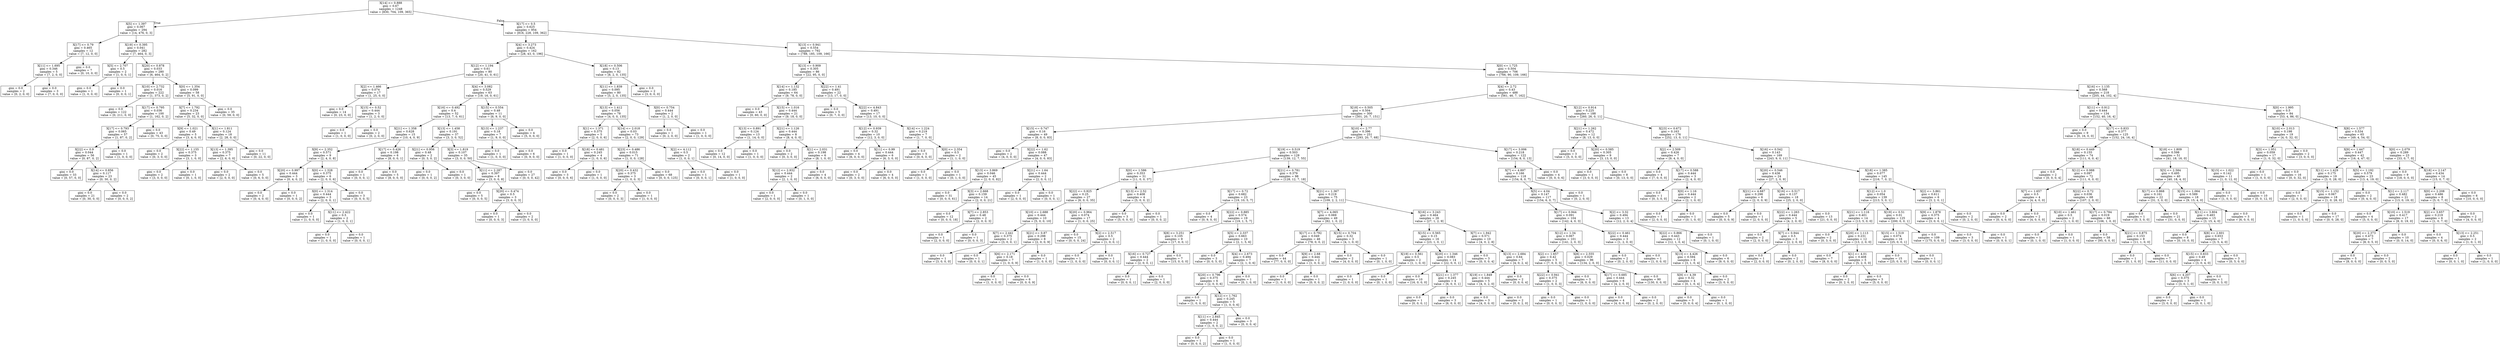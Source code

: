 digraph Tree {
node [shape=box] ;
0 [label="X[14] <= 0.888\ngini = 0.67\nsamples = 1248\nvalue = [830, 704, 109, 365]"] ;
1 [label="X[5] <= 1.397\ngini = 0.067\nsamples = 294\nvalue = [14, 476, 0, 3]"] ;
0 -> 1 [labeldistance=2.5, labelangle=45, headlabel="True"] ;
2 [label="X[17] <= 0.79\ngini = 0.465\nsamples = 12\nvalue = [7, 12, 0, 0]"] ;
1 -> 2 ;
3 [label="X[11] <= 1.695\ngini = 0.346\nsamples = 5\nvalue = [7, 2, 0, 0]"] ;
2 -> 3 ;
4 [label="gini = 0.0\nsamples = 2\nvalue = [0, 2, 0, 0]"] ;
3 -> 4 ;
5 [label="gini = 0.0\nsamples = 3\nvalue = [7, 0, 0, 0]"] ;
3 -> 5 ;
6 [label="gini = 0.0\nsamples = 7\nvalue = [0, 10, 0, 0]"] ;
2 -> 6 ;
7 [label="X[19] <= 0.395\ngini = 0.041\nsamples = 282\nvalue = [7, 464, 0, 3]"] ;
1 -> 7 ;
8 [label="X[5] <= 2.707\ngini = 0.5\nsamples = 2\nvalue = [1, 0, 0, 1]"] ;
7 -> 8 ;
9 [label="gini = 0.0\nsamples = 1\nvalue = [1, 0, 0, 0]"] ;
8 -> 9 ;
10 [label="gini = 0.0\nsamples = 1\nvalue = [0, 0, 0, 1]"] ;
8 -> 10 ;
11 [label="X[20] <= 0.878\ngini = 0.033\nsamples = 280\nvalue = [6, 464, 0, 2]"] ;
7 -> 11 ;
12 [label="X[10] <= 2.732\ngini = 0.016\nsamples = 222\nvalue = [1, 373, 0, 2]"] ;
11 -> 12 ;
13 [label="gini = 0.0\nsamples = 122\nvalue = [0, 211, 0, 0]"] ;
12 -> 13 ;
14 [label="X[17] <= 0.795\ngini = 0.036\nsamples = 100\nvalue = [1, 162, 0, 2]"] ;
12 -> 14 ;
15 [label="X[17] <= 0.793\ngini = 0.065\nsamples = 57\nvalue = [1, 87, 0, 2]"] ;
14 -> 15 ;
16 [label="X[22] <= 0.9\ngini = 0.044\nsamples = 56\nvalue = [0, 87, 0, 2]"] ;
15 -> 16 ;
17 [label="gini = 0.0\nsamples = 33\nvalue = [0, 57, 0, 0]"] ;
16 -> 17 ;
18 [label="X[14] <= 0.856\ngini = 0.117\nsamples = 23\nvalue = [0, 30, 0, 2]"] ;
16 -> 18 ;
19 [label="gini = 0.0\nsamples = 21\nvalue = [0, 30, 0, 0]"] ;
18 -> 19 ;
20 [label="gini = 0.0\nsamples = 2\nvalue = [0, 0, 0, 2]"] ;
18 -> 20 ;
21 [label="gini = 0.0\nsamples = 1\nvalue = [1, 0, 0, 0]"] ;
15 -> 21 ;
22 [label="gini = 0.0\nsamples = 43\nvalue = [0, 75, 0, 0]"] ;
14 -> 22 ;
23 [label="X[0] <= 1.354\ngini = 0.099\nsamples = 58\nvalue = [5, 91, 0, 0]"] ;
11 -> 23 ;
24 [label="X[7] <= 1.792\ngini = 0.234\nsamples = 23\nvalue = [5, 32, 0, 0]"] ;
23 -> 24 ;
25 [label="X[9] <= 1.021\ngini = 0.49\nsamples = 5\nvalue = [3, 4, 0, 0]"] ;
24 -> 25 ;
26 [label="gini = 0.0\nsamples = 2\nvalue = [0, 3, 0, 0]"] ;
25 -> 26 ;
27 [label="X[22] <= 1.155\ngini = 0.375\nsamples = 3\nvalue = [3, 1, 0, 0]"] ;
25 -> 27 ;
28 [label="gini = 0.0\nsamples = 2\nvalue = [3, 0, 0, 0]"] ;
27 -> 28 ;
29 [label="gini = 0.0\nsamples = 1\nvalue = [0, 1, 0, 0]"] ;
27 -> 29 ;
30 [label="X[1] <= 1.811\ngini = 0.124\nsamples = 18\nvalue = [2, 28, 0, 0]"] ;
24 -> 30 ;
31 [label="X[13] <= 1.395\ngini = 0.375\nsamples = 7\nvalue = [2, 6, 0, 0]"] ;
30 -> 31 ;
32 [label="gini = 0.0\nsamples = 2\nvalue = [2, 0, 0, 0]"] ;
31 -> 32 ;
33 [label="gini = 0.0\nsamples = 5\nvalue = [0, 6, 0, 0]"] ;
31 -> 33 ;
34 [label="gini = 0.0\nsamples = 11\nvalue = [0, 22, 0, 0]"] ;
30 -> 34 ;
35 [label="gini = 0.0\nsamples = 35\nvalue = [0, 59, 0, 0]"] ;
23 -> 35 ;
36 [label="X[17] <= 0.5\ngini = 0.625\nsamples = 954\nvalue = [816, 228, 109, 362]"] ;
0 -> 36 [labeldistance=2.5, labelangle=-45, headlabel="False"] ;
37 [label="X[4] <= 3.273\ngini = 0.424\nsamples = 162\nvalue = [28, 43, 0, 196]"] ;
36 -> 37 ;
38 [label="X[12] <= 1.194\ngini = 0.61\nsamples = 80\nvalue = [20, 41, 0, 61]"] ;
37 -> 38 ;
39 [label="X[2] <= 1.466\ngini = 0.074\nsamples = 17\nvalue = [1, 25, 0, 0]"] ;
38 -> 39 ;
40 [label="gini = 0.0\nsamples = 14\nvalue = [0, 23, 0, 0]"] ;
39 -> 40 ;
41 [label="X[15] <= 0.52\ngini = 0.444\nsamples = 3\nvalue = [1, 2, 0, 0]"] ;
39 -> 41 ;
42 [label="gini = 0.0\nsamples = 1\nvalue = [1, 0, 0, 0]"] ;
41 -> 42 ;
43 [label="gini = 0.0\nsamples = 2\nvalue = [0, 2, 0, 0]"] ;
41 -> 43 ;
44 [label="X[4] <= 3.082\ngini = 0.529\nsamples = 63\nvalue = [19, 16, 0, 61]"] ;
38 -> 44 ;
45 [label="X[16] <= 0.492\ngini = 0.4\nsamples = 52\nvalue = [13, 7, 0, 61]"] ;
44 -> 45 ;
46 [label="X[21] <= 1.358\ngini = 0.628\nsamples = 15\nvalue = [10, 4, 0, 9]"] ;
45 -> 46 ;
47 [label="X[9] <= 2.352\ngini = 0.571\nsamples = 9\nvalue = [2, 4, 0, 8]"] ;
46 -> 47 ;
48 [label="X[20] <= 0.997\ngini = 0.444\nsamples = 3\nvalue = [0, 4, 0, 2]"] ;
47 -> 48 ;
49 [label="gini = 0.0\nsamples = 2\nvalue = [0, 4, 0, 0]"] ;
48 -> 49 ;
50 [label="gini = 0.0\nsamples = 1\nvalue = [0, 0, 0, 2]"] ;
48 -> 50 ;
51 [label="X[0] <= 1.328\ngini = 0.375\nsamples = 6\nvalue = [2, 0, 0, 6]"] ;
47 -> 51 ;
52 [label="X[0] <= 1.314\ngini = 0.444\nsamples = 3\nvalue = [2, 0, 0, 1]"] ;
51 -> 52 ;
53 [label="gini = 0.0\nsamples = 1\nvalue = [1, 0, 0, 0]"] ;
52 -> 53 ;
54 [label="X[11] <= 2.422\ngini = 0.5\nsamples = 2\nvalue = [1, 0, 0, 1]"] ;
52 -> 54 ;
55 [label="gini = 0.0\nsamples = 1\nvalue = [1, 0, 0, 0]"] ;
54 -> 55 ;
56 [label="gini = 0.0\nsamples = 1\nvalue = [0, 0, 0, 1]"] ;
54 -> 56 ;
57 [label="gini = 0.0\nsamples = 3\nvalue = [0, 0, 0, 5]"] ;
51 -> 57 ;
58 [label="X[17] <= 0.426\ngini = 0.198\nsamples = 6\nvalue = [8, 0, 0, 1]"] ;
46 -> 58 ;
59 [label="gini = 0.0\nsamples = 1\nvalue = [0, 0, 0, 1]"] ;
58 -> 59 ;
60 [label="gini = 0.0\nsamples = 5\nvalue = [8, 0, 0, 0]"] ;
58 -> 60 ;
61 [label="X[13] <= 1.458\ngini = 0.191\nsamples = 37\nvalue = [3, 3, 0, 52]"] ;
45 -> 61 ;
62 [label="X[21] <= 0.956\ngini = 0.48\nsamples = 2\nvalue = [0, 3, 0, 2]"] ;
61 -> 62 ;
63 [label="gini = 0.0\nsamples = 1\nvalue = [0, 0, 0, 2]"] ;
62 -> 63 ;
64 [label="gini = 0.0\nsamples = 1\nvalue = [0, 3, 0, 0]"] ;
62 -> 64 ;
65 [label="X[3] <= 1.819\ngini = 0.107\nsamples = 35\nvalue = [3, 0, 0, 50]"] ;
61 -> 65 ;
66 [label="X[11] <= 2.287\ngini = 0.397\nsamples = 8\nvalue = [3, 0, 0, 8]"] ;
65 -> 66 ;
67 [label="gini = 0.0\nsamples = 5\nvalue = [0, 0, 0, 5]"] ;
66 -> 67 ;
68 [label="X[20] <= 0.474\ngini = 0.5\nsamples = 3\nvalue = [3, 0, 0, 3]"] ;
66 -> 68 ;
69 [label="gini = 0.0\nsamples = 1\nvalue = [0, 0, 0, 3]"] ;
68 -> 69 ;
70 [label="gini = 0.0\nsamples = 2\nvalue = [3, 0, 0, 0]"] ;
68 -> 70 ;
71 [label="gini = 0.0\nsamples = 27\nvalue = [0, 0, 0, 42]"] ;
65 -> 71 ;
72 [label="X[15] <= 0.554\ngini = 0.48\nsamples = 11\nvalue = [6, 9, 0, 0]"] ;
44 -> 72 ;
73 [label="X[13] <= 1.237\ngini = 0.18\nsamples = 7\nvalue = [1, 9, 0, 0]"] ;
72 -> 73 ;
74 [label="gini = 0.0\nsamples = 1\nvalue = [1, 0, 0, 0]"] ;
73 -> 74 ;
75 [label="gini = 0.0\nsamples = 6\nvalue = [0, 9, 0, 0]"] ;
73 -> 75 ;
76 [label="gini = 0.0\nsamples = 4\nvalue = [5, 0, 0, 0]"] ;
72 -> 76 ;
77 [label="X[18] <= 0.506\ngini = 0.13\nsamples = 82\nvalue = [8, 2, 0, 135]"] ;
37 -> 77 ;
78 [label="X[11] <= 1.839\ngini = 0.095\nsamples = 80\nvalue = [5, 2, 0, 135]"] ;
77 -> 78 ;
79 [label="X[13] <= 1.412\ngini = 0.056\nsamples = 78\nvalue = [4, 0, 0, 135]"] ;
78 -> 79 ;
80 [label="X[1] <= 1.371\ngini = 0.375\nsamples = 5\nvalue = [2, 0, 0, 6]"] ;
79 -> 80 ;
81 [label="gini = 0.0\nsamples = 1\nvalue = [1, 0, 0, 0]"] ;
80 -> 81 ;
82 [label="X[18] <= 0.481\ngini = 0.245\nsamples = 4\nvalue = [1, 0, 0, 6]"] ;
80 -> 82 ;
83 [label="gini = 0.0\nsamples = 3\nvalue = [0, 0, 0, 6]"] ;
82 -> 83 ;
84 [label="gini = 0.0\nsamples = 1\nvalue = [1, 0, 0, 0]"] ;
82 -> 84 ;
85 [label="X[14] <= 2.018\ngini = 0.03\nsamples = 73\nvalue = [2, 0, 0, 129]"] ;
79 -> 85 ;
86 [label="X[23] <= 0.486\ngini = 0.015\nsamples = 71\nvalue = [1, 0, 0, 128]"] ;
85 -> 86 ;
87 [label="X[20] <= 0.432\ngini = 0.375\nsamples = 3\nvalue = [1, 0, 0, 3]"] ;
86 -> 87 ;
88 [label="gini = 0.0\nsamples = 2\nvalue = [0, 0, 0, 3]"] ;
87 -> 88 ;
89 [label="gini = 0.0\nsamples = 1\nvalue = [1, 0, 0, 0]"] ;
87 -> 89 ;
90 [label="gini = 0.0\nsamples = 68\nvalue = [0, 0, 0, 125]"] ;
86 -> 90 ;
91 [label="X[2] <= 4.112\ngini = 0.5\nsamples = 2\nvalue = [1, 0, 0, 1]"] ;
85 -> 91 ;
92 [label="gini = 0.0\nsamples = 1\nvalue = [0, 0, 0, 1]"] ;
91 -> 92 ;
93 [label="gini = 0.0\nsamples = 1\nvalue = [1, 0, 0, 0]"] ;
91 -> 93 ;
94 [label="X[0] <= 0.754\ngini = 0.444\nsamples = 2\nvalue = [1, 2, 0, 0]"] ;
78 -> 94 ;
95 [label="gini = 0.0\nsamples = 1\nvalue = [0, 2, 0, 0]"] ;
94 -> 95 ;
96 [label="gini = 0.0\nsamples = 1\nvalue = [1, 0, 0, 0]"] ;
94 -> 96 ;
97 [label="gini = 0.0\nsamples = 2\nvalue = [3, 0, 0, 0]"] ;
77 -> 97 ;
98 [label="X[13] <= 0.941\ngini = 0.554\nsamples = 792\nvalue = [788, 185, 109, 166]"] ;
36 -> 98 ;
99 [label="X[13] <= 0.909\ngini = 0.305\nsamples = 86\nvalue = [22, 95, 0, 0]"] ;
98 -> 99 ;
100 [label="X[14] <= 1.132\ngini = 0.185\nsamples = 64\nvalue = [9, 78, 0, 0]"] ;
99 -> 100 ;
101 [label="gini = 0.0\nsamples = 43\nvalue = [0, 60, 0, 0]"] ;
100 -> 101 ;
102 [label="X[15] <= 1.016\ngini = 0.444\nsamples = 21\nvalue = [9, 18, 0, 0]"] ;
100 -> 102 ;
103 [label="X[13] <= 0.891\ngini = 0.124\nsamples = 13\nvalue = [1, 14, 0, 0]"] ;
102 -> 103 ;
104 [label="gini = 0.0\nsamples = 12\nvalue = [0, 14, 0, 0]"] ;
103 -> 104 ;
105 [label="gini = 0.0\nsamples = 1\nvalue = [1, 0, 0, 0]"] ;
103 -> 105 ;
106 [label="X[21] <= 1.126\ngini = 0.444\nsamples = 8\nvalue = [8, 4, 0, 0]"] ;
102 -> 106 ;
107 [label="gini = 0.0\nsamples = 2\nvalue = [0, 3, 0, 0]"] ;
106 -> 107 ;
108 [label="X[1] <= 2.031\ngini = 0.198\nsamples = 6\nvalue = [8, 1, 0, 0]"] ;
106 -> 108 ;
109 [label="X[12] <= 2.932\ngini = 0.444\nsamples = 2\nvalue = [2, 1, 0, 0]"] ;
108 -> 109 ;
110 [label="gini = 0.0\nsamples = 1\nvalue = [2, 0, 0, 0]"] ;
109 -> 110 ;
111 [label="gini = 0.0\nsamples = 1\nvalue = [0, 1, 0, 0]"] ;
109 -> 111 ;
112 [label="gini = 0.0\nsamples = 4\nvalue = [6, 0, 0, 0]"] ;
108 -> 112 ;
113 [label="X[22] <= 1.41\ngini = 0.491\nsamples = 22\nvalue = [13, 17, 0, 0]"] ;
99 -> 113 ;
114 [label="gini = 0.0\nsamples = 5\nvalue = [0, 7, 0, 0]"] ;
113 -> 114 ;
115 [label="X[22] <= 4.843\ngini = 0.491\nsamples = 17\nvalue = [13, 10, 0, 0]"] ;
113 -> 115 ;
116 [label="X[12] <= 0.939\ngini = 0.32\nsamples = 10\nvalue = [12, 3, 0, 0]"] ;
115 -> 116 ;
117 [label="gini = 0.0\nsamples = 4\nvalue = [6, 0, 0, 0]"] ;
116 -> 117 ;
118 [label="X[11] <= 0.99\ngini = 0.444\nsamples = 6\nvalue = [6, 3, 0, 0]"] ;
116 -> 118 ;
119 [label="gini = 0.0\nsamples = 2\nvalue = [0, 3, 0, 0]"] ;
118 -> 119 ;
120 [label="gini = 0.0\nsamples = 4\nvalue = [6, 0, 0, 0]"] ;
118 -> 120 ;
121 [label="X[14] <= 1.224\ngini = 0.219\nsamples = 7\nvalue = [1, 7, 0, 0]"] ;
115 -> 121 ;
122 [label="gini = 0.0\nsamples = 5\nvalue = [0, 6, 0, 0]"] ;
121 -> 122 ;
123 [label="X[0] <= 2.354\ngini = 0.5\nsamples = 2\nvalue = [1, 1, 0, 0]"] ;
121 -> 123 ;
124 [label="gini = 0.0\nsamples = 1\nvalue = [1, 0, 0, 0]"] ;
123 -> 124 ;
125 [label="gini = 0.0\nsamples = 1\nvalue = [0, 1, 0, 0]"] ;
123 -> 125 ;
126 [label="X[0] <= 1.725\ngini = 0.504\nsamples = 706\nvalue = [766, 90, 109, 166]"] ;
98 -> 126 ;
127 [label="X[4] <= 2.72\ngini = 0.43\nsamples = 488\nvalue = [561, 46, 7, 162]"] ;
126 -> 127 ;
128 [label="X[18] <= 0.505\ngini = 0.504\nsamples = 300\nvalue = [301, 20, 7, 151]"] ;
127 -> 128 ;
129 [label="X[15] <= 0.747\ngini = 0.16\nsamples = 49\nvalue = [8, 0, 0, 83]"] ;
128 -> 129 ;
130 [label="gini = 0.0\nsamples = 2\nvalue = [4, 0, 0, 0]"] ;
129 -> 130 ;
131 [label="X[22] <= 1.62\ngini = 0.088\nsamples = 47\nvalue = [4, 0, 0, 83]"] ;
129 -> 131 ;
132 [label="X[13] <= 3.869\ngini = 0.046\nsamples = 45\nvalue = [2, 0, 0, 82]"] ;
131 -> 132 ;
133 [label="gini = 0.0\nsamples = 31\nvalue = [0, 0, 0, 61]"] ;
132 -> 133 ;
134 [label="X[3] <= 2.668\ngini = 0.159\nsamples = 14\nvalue = [2, 0, 0, 21]"] ;
132 -> 134 ;
135 [label="gini = 0.0\nsamples = 12\nvalue = [0, 0, 0, 18]"] ;
134 -> 135 ;
136 [label="X[7] <= 2.853\ngini = 0.48\nsamples = 2\nvalue = [2, 0, 0, 3]"] ;
134 -> 136 ;
137 [label="gini = 0.0\nsamples = 1\nvalue = [2, 0, 0, 0]"] ;
136 -> 137 ;
138 [label="gini = 0.0\nsamples = 1\nvalue = [0, 0, 0, 3]"] ;
136 -> 138 ;
139 [label="X[21] <= 1.64\ngini = 0.444\nsamples = 2\nvalue = [2, 0, 0, 1]"] ;
131 -> 139 ;
140 [label="gini = 0.0\nsamples = 1\nvalue = [2, 0, 0, 0]"] ;
139 -> 140 ;
141 [label="gini = 0.0\nsamples = 1\nvalue = [0, 0, 0, 1]"] ;
139 -> 141 ;
142 [label="X[10] <= 2.77\ngini = 0.396\nsamples = 251\nvalue = [293, 20, 7, 68]"] ;
128 -> 142 ;
143 [label="X[19] <= 0.519\ngini = 0.503\nsamples = 129\nvalue = [139, 12, 7, 55]"] ;
142 -> 143 ;
144 [label="X[0] <= 1.586\ngini = 0.353\nsamples = 31\nvalue = [11, 0, 0, 37]"] ;
143 -> 144 ;
145 [label="X[22] <= 0.925\ngini = 0.25\nsamples = 27\nvalue = [6, 0, 0, 35]"] ;
144 -> 145 ;
146 [label="X[10] <= 2.688\ngini = 0.444\nsamples = 10\nvalue = [5, 0, 0, 10]"] ;
145 -> 146 ;
147 [label="X[7] <= 2.441\ngini = 0.375\nsamples = 2\nvalue = [3, 0, 0, 1]"] ;
146 -> 147 ;
148 [label="gini = 0.0\nsamples = 1\nvalue = [3, 0, 0, 0]"] ;
147 -> 148 ;
149 [label="gini = 0.0\nsamples = 1\nvalue = [0, 0, 0, 1]"] ;
147 -> 149 ;
150 [label="X[21] <= 0.87\ngini = 0.298\nsamples = 8\nvalue = [2, 0, 0, 9]"] ;
146 -> 150 ;
151 [label="X[6] <= 2.171\ngini = 0.18\nsamples = 7\nvalue = [1, 0, 0, 9]"] ;
150 -> 151 ;
152 [label="gini = 0.0\nsamples = 1\nvalue = [1, 0, 0, 0]"] ;
151 -> 152 ;
153 [label="gini = 0.0\nsamples = 6\nvalue = [0, 0, 0, 9]"] ;
151 -> 153 ;
154 [label="gini = 0.0\nsamples = 1\nvalue = [1, 0, 0, 0]"] ;
150 -> 154 ;
155 [label="X[20] <= 0.964\ngini = 0.074\nsamples = 17\nvalue = [1, 0, 0, 25]"] ;
145 -> 155 ;
156 [label="gini = 0.0\nsamples = 15\nvalue = [0, 0, 0, 24]"] ;
155 -> 156 ;
157 [label="X[2] <= 2.517\ngini = 0.5\nsamples = 2\nvalue = [1, 0, 0, 1]"] ;
155 -> 157 ;
158 [label="gini = 0.0\nsamples = 1\nvalue = [1, 0, 0, 0]"] ;
157 -> 158 ;
159 [label="gini = 0.0\nsamples = 1\nvalue = [0, 0, 0, 1]"] ;
157 -> 159 ;
160 [label="X[13] <= 2.52\ngini = 0.408\nsamples = 4\nvalue = [5, 0, 0, 2]"] ;
144 -> 160 ;
161 [label="gini = 0.0\nsamples = 3\nvalue = [5, 0, 0, 0]"] ;
160 -> 161 ;
162 [label="gini = 0.0\nsamples = 1\nvalue = [0, 0, 0, 2]"] ;
160 -> 162 ;
163 [label="X[21] <= 0.781\ngini = 0.379\nsamples = 98\nvalue = [128, 12, 7, 18]"] ;
143 -> 163 ;
164 [label="X[17] <= 0.72\ngini = 0.682\nsamples = 23\nvalue = [19, 10, 5, 7]"] ;
163 -> 164 ;
165 [label="gini = 0.0\nsamples = 4\nvalue = [0, 9, 0, 0]"] ;
164 -> 165 ;
166 [label="X[22] <= 0.885\ngini = 0.574\nsamples = 19\nvalue = [19, 1, 5, 7]"] ;
164 -> 166 ;
167 [label="X[8] <= 3.251\ngini = 0.105\nsamples = 9\nvalue = [17, 0, 0, 1]"] ;
166 -> 167 ;
168 [label="X[16] <= 0.727\ngini = 0.444\nsamples = 2\nvalue = [2, 0, 0, 1]"] ;
167 -> 168 ;
169 [label="gini = 0.0\nsamples = 1\nvalue = [0, 0, 0, 1]"] ;
168 -> 169 ;
170 [label="gini = 0.0\nsamples = 1\nvalue = [2, 0, 0, 0]"] ;
168 -> 170 ;
171 [label="gini = 0.0\nsamples = 7\nvalue = [15, 0, 0, 0]"] ;
167 -> 171 ;
172 [label="X[5] <= 2.337\ngini = 0.663\nsamples = 10\nvalue = [2, 1, 5, 6]"] ;
166 -> 172 ;
173 [label="gini = 0.0\nsamples = 3\nvalue = [0, 0, 5, 0]"] ;
172 -> 173 ;
174 [label="X[4] <= 2.673\ngini = 0.494\nsamples = 7\nvalue = [2, 1, 0, 6]"] ;
172 -> 174 ;
175 [label="X[20] <= 0.796\ngini = 0.375\nsamples = 6\nvalue = [2, 0, 0, 6]"] ;
174 -> 175 ;
176 [label="gini = 0.0\nsamples = 1\nvalue = [1, 0, 0, 0]"] ;
175 -> 176 ;
177 [label="X[12] <= 1.762\ngini = 0.245\nsamples = 5\nvalue = [1, 0, 0, 6]"] ;
175 -> 177 ;
178 [label="X[11] <= 2.845\ngini = 0.444\nsamples = 2\nvalue = [1, 0, 0, 2]"] ;
177 -> 178 ;
179 [label="gini = 0.0\nsamples = 1\nvalue = [0, 0, 0, 2]"] ;
178 -> 179 ;
180 [label="gini = 0.0\nsamples = 1\nvalue = [1, 0, 0, 0]"] ;
178 -> 180 ;
181 [label="gini = 0.0\nsamples = 3\nvalue = [0, 0, 0, 4]"] ;
177 -> 181 ;
182 [label="gini = 0.0\nsamples = 1\nvalue = [0, 1, 0, 0]"] ;
174 -> 182 ;
183 [label="X[21] <= 1.367\ngini = 0.219\nsamples = 75\nvalue = [109, 2, 2, 11]"] ;
163 -> 183 ;
184 [label="X[7] <= 4.065\ngini = 0.069\nsamples = 49\nvalue = [82, 1, 0, 2]"] ;
183 -> 184 ;
185 [label="X[17] <= 0.792\ngini = 0.049\nsamples = 46\nvalue = [78, 0, 0, 2]"] ;
184 -> 185 ;
186 [label="gini = 0.0\nsamples = 44\nvalue = [77, 0, 0, 0]"] ;
185 -> 186 ;
187 [label="X[9] <= 2.68\ngini = 0.444\nsamples = 2\nvalue = [1, 0, 0, 2]"] ;
185 -> 187 ;
188 [label="gini = 0.0\nsamples = 1\nvalue = [1, 0, 0, 0]"] ;
187 -> 188 ;
189 [label="gini = 0.0\nsamples = 1\nvalue = [0, 0, 0, 2]"] ;
187 -> 189 ;
190 [label="X[15] <= 0.704\ngini = 0.32\nsamples = 3\nvalue = [4, 1, 0, 0]"] ;
184 -> 190 ;
191 [label="gini = 0.0\nsamples = 2\nvalue = [4, 0, 0, 0]"] ;
190 -> 191 ;
192 [label="gini = 0.0\nsamples = 1\nvalue = [0, 1, 0, 0]"] ;
190 -> 192 ;
193 [label="X[16] <= 3.243\ngini = 0.464\nsamples = 26\nvalue = [27, 1, 2, 9]"] ;
183 -> 193 ;
194 [label="X[15] <= 0.565\ngini = 0.15\nsamples = 16\nvalue = [23, 1, 0, 1]"] ;
193 -> 194 ;
195 [label="X[19] <= 0.561\ngini = 0.5\nsamples = 2\nvalue = [1, 1, 0, 0]"] ;
194 -> 195 ;
196 [label="gini = 0.0\nsamples = 1\nvalue = [1, 0, 0, 0]"] ;
195 -> 196 ;
197 [label="gini = 0.0\nsamples = 1\nvalue = [0, 1, 0, 0]"] ;
195 -> 197 ;
198 [label="X[20] <= 1.346\ngini = 0.083\nsamples = 14\nvalue = [22, 0, 0, 1]"] ;
194 -> 198 ;
199 [label="gini = 0.0\nsamples = 10\nvalue = [16, 0, 0, 0]"] ;
198 -> 199 ;
200 [label="X[21] <= 1.377\ngini = 0.245\nsamples = 4\nvalue = [6, 0, 0, 1]"] ;
198 -> 200 ;
201 [label="gini = 0.0\nsamples = 1\nvalue = [0, 0, 0, 1]"] ;
200 -> 201 ;
202 [label="gini = 0.0\nsamples = 3\nvalue = [6, 0, 0, 0]"] ;
200 -> 202 ;
203 [label="X[7] <= 1.942\ngini = 0.571\nsamples = 10\nvalue = [4, 0, 2, 8]"] ;
193 -> 203 ;
204 [label="gini = 0.0\nsamples = 3\nvalue = [0, 0, 0, 4]"] ;
203 -> 204 ;
205 [label="X[13] <= 2.684\ngini = 0.64\nsamples = 7\nvalue = [4, 0, 2, 4]"] ;
203 -> 205 ;
206 [label="X[19] <= 1.849\ngini = 0.444\nsamples = 5\nvalue = [4, 0, 2, 0]"] ;
205 -> 206 ;
207 [label="gini = 0.0\nsamples = 3\nvalue = [4, 0, 0, 0]"] ;
206 -> 207 ;
208 [label="gini = 0.0\nsamples = 2\nvalue = [0, 0, 2, 0]"] ;
206 -> 208 ;
209 [label="gini = 0.0\nsamples = 2\nvalue = [0, 0, 0, 4]"] ;
205 -> 209 ;
210 [label="X[17] <= 3.006\ngini = 0.218\nsamples = 122\nvalue = [154, 8, 0, 13]"] ;
142 -> 210 ;
211 [label="X[7] <= 4.897\ngini = 0.166\nsamples = 118\nvalue = [154, 8, 0, 7]"] ;
210 -> 211 ;
212 [label="X[5] <= 4.04\ngini = 0.147\nsamples = 117\nvalue = [154, 6, 0, 7]"] ;
211 -> 212 ;
213 [label="X[17] <= 0.944\ngini = 0.091\nsamples = 104\nvalue = [142, 4, 0, 3]"] ;
212 -> 213 ;
214 [label="X[12] <= 1.34\ngini = 0.067\nsamples = 101\nvalue = [141, 2, 0, 3]"] ;
213 -> 214 ;
215 [label="X[2] <= 1.657\ngini = 0.42\nsamples = 5\nvalue = [7, 0, 0, 3]"] ;
214 -> 215 ;
216 [label="X[22] <= 0.941\ngini = 0.375\nsamples = 2\nvalue = [1, 0, 0, 3]"] ;
215 -> 216 ;
217 [label="gini = 0.0\nsamples = 1\nvalue = [0, 0, 0, 3]"] ;
216 -> 217 ;
218 [label="gini = 0.0\nsamples = 1\nvalue = [1, 0, 0, 0]"] ;
216 -> 218 ;
219 [label="gini = 0.0\nsamples = 3\nvalue = [6, 0, 0, 0]"] ;
215 -> 219 ;
220 [label="X[8] <= 2.555\ngini = 0.029\nsamples = 96\nvalue = [134, 2, 0, 0]"] ;
214 -> 220 ;
221 [label="X[17] <= 0.685\ngini = 0.444\nsamples = 6\nvalue = [4, 2, 0, 0]"] ;
220 -> 221 ;
222 [label="gini = 0.0\nsamples = 4\nvalue = [4, 0, 0, 0]"] ;
221 -> 222 ;
223 [label="gini = 0.0\nsamples = 2\nvalue = [0, 2, 0, 0]"] ;
221 -> 223 ;
224 [label="gini = 0.0\nsamples = 90\nvalue = [130, 0, 0, 0]"] ;
220 -> 224 ;
225 [label="X[22] <= 0.461\ngini = 0.444\nsamples = 3\nvalue = [1, 2, 0, 0]"] ;
213 -> 225 ;
226 [label="gini = 0.0\nsamples = 2\nvalue = [0, 2, 0, 0]"] ;
225 -> 226 ;
227 [label="gini = 0.0\nsamples = 1\nvalue = [1, 0, 0, 0]"] ;
225 -> 227 ;
228 [label="X[2] <= 3.32\ngini = 0.494\nsamples = 13\nvalue = [12, 2, 0, 4]"] ;
212 -> 228 ;
229 [label="X[22] <= 0.866\ngini = 0.443\nsamples = 12\nvalue = [12, 1, 0, 4]"] ;
228 -> 229 ;
230 [label="X[13] <= 4.426\ngini = 0.594\nsamples = 6\nvalue = [3, 1, 0, 4]"] ;
229 -> 230 ;
231 [label="X[9] <= 4.39\ngini = 0.32\nsamples = 4\nvalue = [0, 1, 0, 4]"] ;
230 -> 231 ;
232 [label="gini = 0.0\nsamples = 3\nvalue = [0, 0, 0, 4]"] ;
231 -> 232 ;
233 [label="gini = 0.0\nsamples = 1\nvalue = [0, 1, 0, 0]"] ;
231 -> 233 ;
234 [label="gini = 0.0\nsamples = 2\nvalue = [3, 0, 0, 0]"] ;
230 -> 234 ;
235 [label="gini = 0.0\nsamples = 6\nvalue = [9, 0, 0, 0]"] ;
229 -> 235 ;
236 [label="gini = 0.0\nsamples = 1\nvalue = [0, 1, 0, 0]"] ;
228 -> 236 ;
237 [label="gini = 0.0\nsamples = 1\nvalue = [0, 2, 0, 0]"] ;
211 -> 237 ;
238 [label="gini = 0.0\nsamples = 4\nvalue = [0, 0, 0, 6]"] ;
210 -> 238 ;
239 [label="X[12] <= 0.914\ngini = 0.225\nsamples = 188\nvalue = [260, 26, 0, 11]"] ;
127 -> 239 ;
240 [label="X[21] <= 1.262\ngini = 0.472\nsamples = 12\nvalue = [8, 13, 0, 0]"] ;
239 -> 240 ;
241 [label="gini = 0.0\nsamples = 3\nvalue = [5, 0, 0, 0]"] ;
240 -> 241 ;
242 [label="X[20] <= 0.585\ngini = 0.305\nsamples = 9\nvalue = [3, 13, 0, 0]"] ;
240 -> 242 ;
243 [label="gini = 0.0\nsamples = 1\nvalue = [3, 0, 0, 0]"] ;
242 -> 243 ;
244 [label="gini = 0.0\nsamples = 8\nvalue = [0, 13, 0, 0]"] ;
242 -> 244 ;
245 [label="X[23] <= 0.672\ngini = 0.163\nsamples = 176\nvalue = [252, 13, 0, 11]"] ;
239 -> 245 ;
246 [label="X[2] <= 2.509\ngini = 0.426\nsamples = 7\nvalue = [9, 4, 0, 0]"] ;
245 -> 246 ;
247 [label="gini = 0.0\nsamples = 4\nvalue = [7, 0, 0, 0]"] ;
246 -> 247 ;
248 [label="X[17] <= 0.588\ngini = 0.444\nsamples = 3\nvalue = [2, 4, 0, 0]"] ;
246 -> 248 ;
249 [label="gini = 0.0\nsamples = 1\nvalue = [0, 3, 0, 0]"] ;
248 -> 249 ;
250 [label="X[0] <= 1.16\ngini = 0.444\nsamples = 2\nvalue = [2, 1, 0, 0]"] ;
248 -> 250 ;
251 [label="gini = 0.0\nsamples = 1\nvalue = [2, 0, 0, 0]"] ;
250 -> 251 ;
252 [label="gini = 0.0\nsamples = 1\nvalue = [0, 1, 0, 0]"] ;
250 -> 252 ;
253 [label="X[16] <= 0.542\ngini = 0.143\nsamples = 169\nvalue = [243, 9, 0, 11]"] ;
245 -> 253 ;
254 [label="X[20] <= 0.546\ngini = 0.436\nsamples = 24\nvalue = [27, 2, 0, 9]"] ;
253 -> 254 ;
255 [label="X[21] <= 4.687\ngini = 0.298\nsamples = 6\nvalue = [2, 0, 0, 9]"] ;
254 -> 255 ;
256 [label="gini = 0.0\nsamples = 5\nvalue = [0, 0, 0, 9]"] ;
255 -> 256 ;
257 [label="gini = 0.0\nsamples = 1\nvalue = [2, 0, 0, 0]"] ;
255 -> 257 ;
258 [label="X[16] <= 0.517\ngini = 0.137\nsamples = 18\nvalue = [25, 2, 0, 0]"] ;
254 -> 258 ;
259 [label="X[22] <= 1.263\ngini = 0.444\nsamples = 5\nvalue = [4, 2, 0, 0]"] ;
258 -> 259 ;
260 [label="gini = 0.0\nsamples = 2\nvalue = [2, 0, 0, 0]"] ;
259 -> 260 ;
261 [label="X[7] <= 0.944\ngini = 0.5\nsamples = 3\nvalue = [2, 2, 0, 0]"] ;
259 -> 261 ;
262 [label="gini = 0.0\nsamples = 1\nvalue = [2, 0, 0, 0]"] ;
261 -> 262 ;
263 [label="gini = 0.0\nsamples = 2\nvalue = [0, 2, 0, 0]"] ;
261 -> 263 ;
264 [label="gini = 0.0\nsamples = 13\nvalue = [21, 0, 0, 0]"] ;
258 -> 264 ;
265 [label="X[18] <= 1.385\ngini = 0.077\nsamples = 145\nvalue = [216, 7, 0, 2]"] ;
253 -> 265 ;
266 [label="X[12] <= 1.0\ngini = 0.054\nsamples = 139\nvalue = [213, 5, 0, 1]"] ;
265 -> 266 ;
267 [label="X[21] <= 1.116\ngini = 0.401\nsamples = 14\nvalue = [13, 5, 0, 0]"] ;
266 -> 267 ;
268 [label="gini = 0.0\nsamples = 2\nvalue = [0, 3, 0, 0]"] ;
267 -> 268 ;
269 [label="X[20] <= 1.113\ngini = 0.231\nsamples = 12\nvalue = [13, 2, 0, 0]"] ;
267 -> 269 ;
270 [label="gini = 0.0\nsamples = 7\nvalue = [8, 0, 0, 0]"] ;
269 -> 270 ;
271 [label="X[1] <= 4.01\ngini = 0.408\nsamples = 5\nvalue = [5, 2, 0, 0]"] ;
269 -> 271 ;
272 [label="gini = 0.0\nsamples = 2\nvalue = [0, 2, 0, 0]"] ;
271 -> 272 ;
273 [label="gini = 0.0\nsamples = 3\nvalue = [5, 0, 0, 0]"] ;
271 -> 273 ;
274 [label="X[19] <= 0.51\ngini = 0.01\nsamples = 125\nvalue = [200, 0, 0, 1]"] ;
266 -> 274 ;
275 [label="X[15] <= 1.519\ngini = 0.074\nsamples = 16\nvalue = [25, 0, 0, 1]"] ;
274 -> 275 ;
276 [label="gini = 0.0\nsamples = 15\nvalue = [25, 0, 0, 0]"] ;
275 -> 276 ;
277 [label="gini = 0.0\nsamples = 1\nvalue = [0, 0, 0, 1]"] ;
275 -> 277 ;
278 [label="gini = 0.0\nsamples = 109\nvalue = [175, 0, 0, 0]"] ;
274 -> 278 ;
279 [label="X[2] <= 3.861\ngini = 0.611\nsamples = 6\nvalue = [3, 2, 0, 1]"] ;
265 -> 279 ;
280 [label="X[9] <= 1.878\ngini = 0.375\nsamples = 4\nvalue = [3, 0, 0, 1]"] ;
279 -> 280 ;
281 [label="gini = 0.0\nsamples = 3\nvalue = [3, 0, 0, 0]"] ;
280 -> 281 ;
282 [label="gini = 0.0\nsamples = 1\nvalue = [0, 0, 0, 1]"] ;
280 -> 282 ;
283 [label="gini = 0.0\nsamples = 2\nvalue = [0, 2, 0, 0]"] ;
279 -> 283 ;
284 [label="X[16] <= 1.135\ngini = 0.568\nsamples = 218\nvalue = [205, 44, 102, 4]"] ;
126 -> 284 ;
285 [label="X[11] <= 0.912\ngini = 0.444\nsamples = 134\nvalue = [152, 40, 16, 4]"] ;
284 -> 285 ;
286 [label="gini = 0.0\nsamples = 9\nvalue = [0, 16, 0, 0]"] ;
285 -> 286 ;
287 [label="X[17] <= 0.833\ngini = 0.377\nsamples = 125\nvalue = [152, 24, 16, 4]"] ;
285 -> 287 ;
288 [label="X[18] <= 0.449\ngini = 0.155\nsamples = 74\nvalue = [111, 6, 0, 4]"] ;
287 -> 288 ;
289 [label="gini = 0.0\nsamples = 2\nvalue = [0, 0, 0, 4]"] ;
288 -> 289 ;
290 [label="X[12] <= 0.988\ngini = 0.097\nsamples = 72\nvalue = [111, 6, 0, 0]"] ;
288 -> 290 ;
291 [label="X[7] <= 1.657\ngini = 0.5\nsamples = 4\nvalue = [4, 4, 0, 0]"] ;
290 -> 291 ;
292 [label="gini = 0.0\nsamples = 2\nvalue = [0, 4, 0, 0]"] ;
291 -> 292 ;
293 [label="gini = 0.0\nsamples = 2\nvalue = [4, 0, 0, 0]"] ;
291 -> 293 ;
294 [label="X[22] <= 0.72\ngini = 0.036\nsamples = 68\nvalue = [107, 2, 0, 0]"] ;
290 -> 294 ;
295 [label="X[10] <= 1.461\ngini = 0.5\nsamples = 2\nvalue = [1, 1, 0, 0]"] ;
294 -> 295 ;
296 [label="gini = 0.0\nsamples = 1\nvalue = [0, 1, 0, 0]"] ;
295 -> 296 ;
297 [label="gini = 0.0\nsamples = 1\nvalue = [1, 0, 0, 0]"] ;
295 -> 297 ;
298 [label="X[17] <= 0.784\ngini = 0.019\nsamples = 66\nvalue = [106, 1, 0, 0]"] ;
294 -> 298 ;
299 [label="gini = 0.0\nsamples = 58\nvalue = [95, 0, 0, 0]"] ;
298 -> 299 ;
300 [label="X[21] <= 0.875\ngini = 0.153\nsamples = 8\nvalue = [11, 1, 0, 0]"] ;
298 -> 300 ;
301 [label="gini = 0.0\nsamples = 1\nvalue = [0, 1, 0, 0]"] ;
300 -> 301 ;
302 [label="gini = 0.0\nsamples = 7\nvalue = [11, 0, 0, 0]"] ;
300 -> 302 ;
303 [label="X[18] <= 1.809\ngini = 0.598\nsamples = 51\nvalue = [41, 18, 16, 0]"] ;
287 -> 303 ;
304 [label="X[5] <= 2.584\ngini = 0.495\nsamples = 40\nvalue = [40, 18, 4, 0]"] ;
303 -> 304 ;
305 [label="X[17] <= 0.868\ngini = 0.161\nsamples = 22\nvalue = [31, 3, 0, 0]"] ;
304 -> 305 ;
306 [label="gini = 0.0\nsamples = 1\nvalue = [0, 3, 0, 0]"] ;
305 -> 306 ;
307 [label="gini = 0.0\nsamples = 21\nvalue = [31, 0, 0, 0]"] ;
305 -> 307 ;
308 [label="X[15] <= 1.064\ngini = 0.589\nsamples = 18\nvalue = [9, 15, 4, 0]"] ;
304 -> 308 ;
309 [label="X[11] <= 3.804\ngini = 0.483\nsamples = 15\nvalue = [3, 15, 4, 0]"] ;
308 -> 309 ;
310 [label="gini = 0.0\nsamples = 8\nvalue = [0, 10, 0, 0]"] ;
309 -> 310 ;
311 [label="X[8] <= 2.601\ngini = 0.653\nsamples = 7\nvalue = [3, 5, 4, 0]"] ;
309 -> 311 ;
312 [label="X[15] <= 0.833\ngini = 0.49\nsamples = 4\nvalue = [3, 0, 4, 0]"] ;
311 -> 312 ;
313 [label="X[6] <= 4.207\ngini = 0.375\nsamples = 3\nvalue = [3, 0, 1, 0]"] ;
312 -> 313 ;
314 [label="gini = 0.0\nsamples = 2\nvalue = [3, 0, 0, 0]"] ;
313 -> 314 ;
315 [label="gini = 0.0\nsamples = 1\nvalue = [0, 0, 1, 0]"] ;
313 -> 315 ;
316 [label="gini = 0.0\nsamples = 1\nvalue = [0, 0, 3, 0]"] ;
312 -> 316 ;
317 [label="gini = 0.0\nsamples = 3\nvalue = [0, 5, 0, 0]"] ;
311 -> 317 ;
318 [label="gini = 0.0\nsamples = 3\nvalue = [6, 0, 0, 0]"] ;
308 -> 318 ;
319 [label="X[15] <= 1.022\ngini = 0.142\nsamples = 11\nvalue = [1, 0, 12, 0]"] ;
303 -> 319 ;
320 [label="gini = 0.0\nsamples = 1\nvalue = [1, 0, 0, 0]"] ;
319 -> 320 ;
321 [label="gini = 0.0\nsamples = 10\nvalue = [0, 0, 12, 0]"] ;
319 -> 321 ;
322 [label="X[0] <= 1.995\ngini = 0.5\nsamples = 84\nvalue = [53, 4, 86, 0]"] ;
284 -> 322 ;
323 [label="X[10] <= 2.013\ngini = 0.198\nsamples = 19\nvalue = [4, 0, 32, 0]"] ;
322 -> 323 ;
324 [label="X[3] <= 1.951\ngini = 0.059\nsamples = 17\nvalue = [1, 0, 32, 0]"] ;
323 -> 324 ;
325 [label="gini = 0.0\nsamples = 1\nvalue = [1, 0, 0, 0]"] ;
324 -> 325 ;
326 [label="gini = 0.0\nsamples = 16\nvalue = [0, 0, 32, 0]"] ;
324 -> 326 ;
327 [label="gini = 0.0\nsamples = 2\nvalue = [3, 0, 0, 0]"] ;
323 -> 327 ;
328 [label="X[8] <= 1.577\ngini = 0.534\nsamples = 65\nvalue = [49, 4, 54, 0]"] ;
322 -> 328 ;
329 [label="X[9] <= 1.447\ngini = 0.447\nsamples = 42\nvalue = [16, 4, 47, 0]"] ;
328 -> 329 ;
330 [label="X[11] <= 1.429\ngini = 0.175\nsamples = 19\nvalue = [3, 0, 28, 0]"] ;
329 -> 330 ;
331 [label="gini = 0.0\nsamples = 1\nvalue = [2, 0, 0, 0]"] ;
330 -> 331 ;
332 [label="X[15] <= 1.152\ngini = 0.067\nsamples = 18\nvalue = [1, 0, 28, 0]"] ;
330 -> 332 ;
333 [label="gini = 0.0\nsamples = 1\nvalue = [1, 0, 0, 0]"] ;
332 -> 333 ;
334 [label="gini = 0.0\nsamples = 17\nvalue = [0, 0, 28, 0]"] ;
332 -> 334 ;
335 [label="X[5] <= 1.192\ngini = 0.579\nsamples = 23\nvalue = [13, 4, 19, 0]"] ;
329 -> 335 ;
336 [label="gini = 0.0\nsamples = 2\nvalue = [0, 4, 0, 0]"] ;
335 -> 336 ;
337 [label="X[1] <= 2.117\ngini = 0.482\nsamples = 21\nvalue = [13, 0, 19, 0]"] ;
335 -> 337 ;
338 [label="gini = 0.0\nsamples = 4\nvalue = [5, 0, 0, 0]"] ;
337 -> 338 ;
339 [label="X[10] <= 1.519\ngini = 0.417\nsamples = 17\nvalue = [8, 0, 19, 0]"] ;
337 -> 339 ;
340 [label="X[20] <= 2.373\ngini = 0.473\nsamples = 7\nvalue = [8, 0, 5, 0]"] ;
339 -> 340 ;
341 [label="gini = 0.0\nsamples = 5\nvalue = [8, 0, 0, 0]"] ;
340 -> 341 ;
342 [label="gini = 0.0\nsamples = 2\nvalue = [0, 0, 5, 0]"] ;
340 -> 342 ;
343 [label="gini = 0.0\nsamples = 10\nvalue = [0, 0, 14, 0]"] ;
339 -> 343 ;
344 [label="X[0] <= 2.079\ngini = 0.289\nsamples = 23\nvalue = [33, 0, 7, 0]"] ;
328 -> 344 ;
345 [label="gini = 0.0\nsamples = 9\nvalue = [18, 0, 0, 0]"] ;
344 -> 345 ;
346 [label="X[18] <= 2.147\ngini = 0.434\nsamples = 14\nvalue = [15, 0, 7, 0]"] ;
344 -> 346 ;
347 [label="X[0] <= 2.208\ngini = 0.486\nsamples = 8\nvalue = [5, 0, 7, 0]"] ;
346 -> 347 ;
348 [label="X[2] <= 3.657\ngini = 0.219\nsamples = 6\nvalue = [1, 0, 7, 0]"] ;
347 -> 348 ;
349 [label="gini = 0.0\nsamples = 4\nvalue = [0, 0, 6, 0]"] ;
348 -> 349 ;
350 [label="X[13] <= 2.251\ngini = 0.5\nsamples = 2\nvalue = [1, 0, 1, 0]"] ;
348 -> 350 ;
351 [label="gini = 0.0\nsamples = 1\nvalue = [0, 0, 1, 0]"] ;
350 -> 351 ;
352 [label="gini = 0.0\nsamples = 1\nvalue = [1, 0, 0, 0]"] ;
350 -> 352 ;
353 [label="gini = 0.0\nsamples = 2\nvalue = [4, 0, 0, 0]"] ;
347 -> 353 ;
354 [label="gini = 0.0\nsamples = 6\nvalue = [10, 0, 0, 0]"] ;
346 -> 354 ;
}